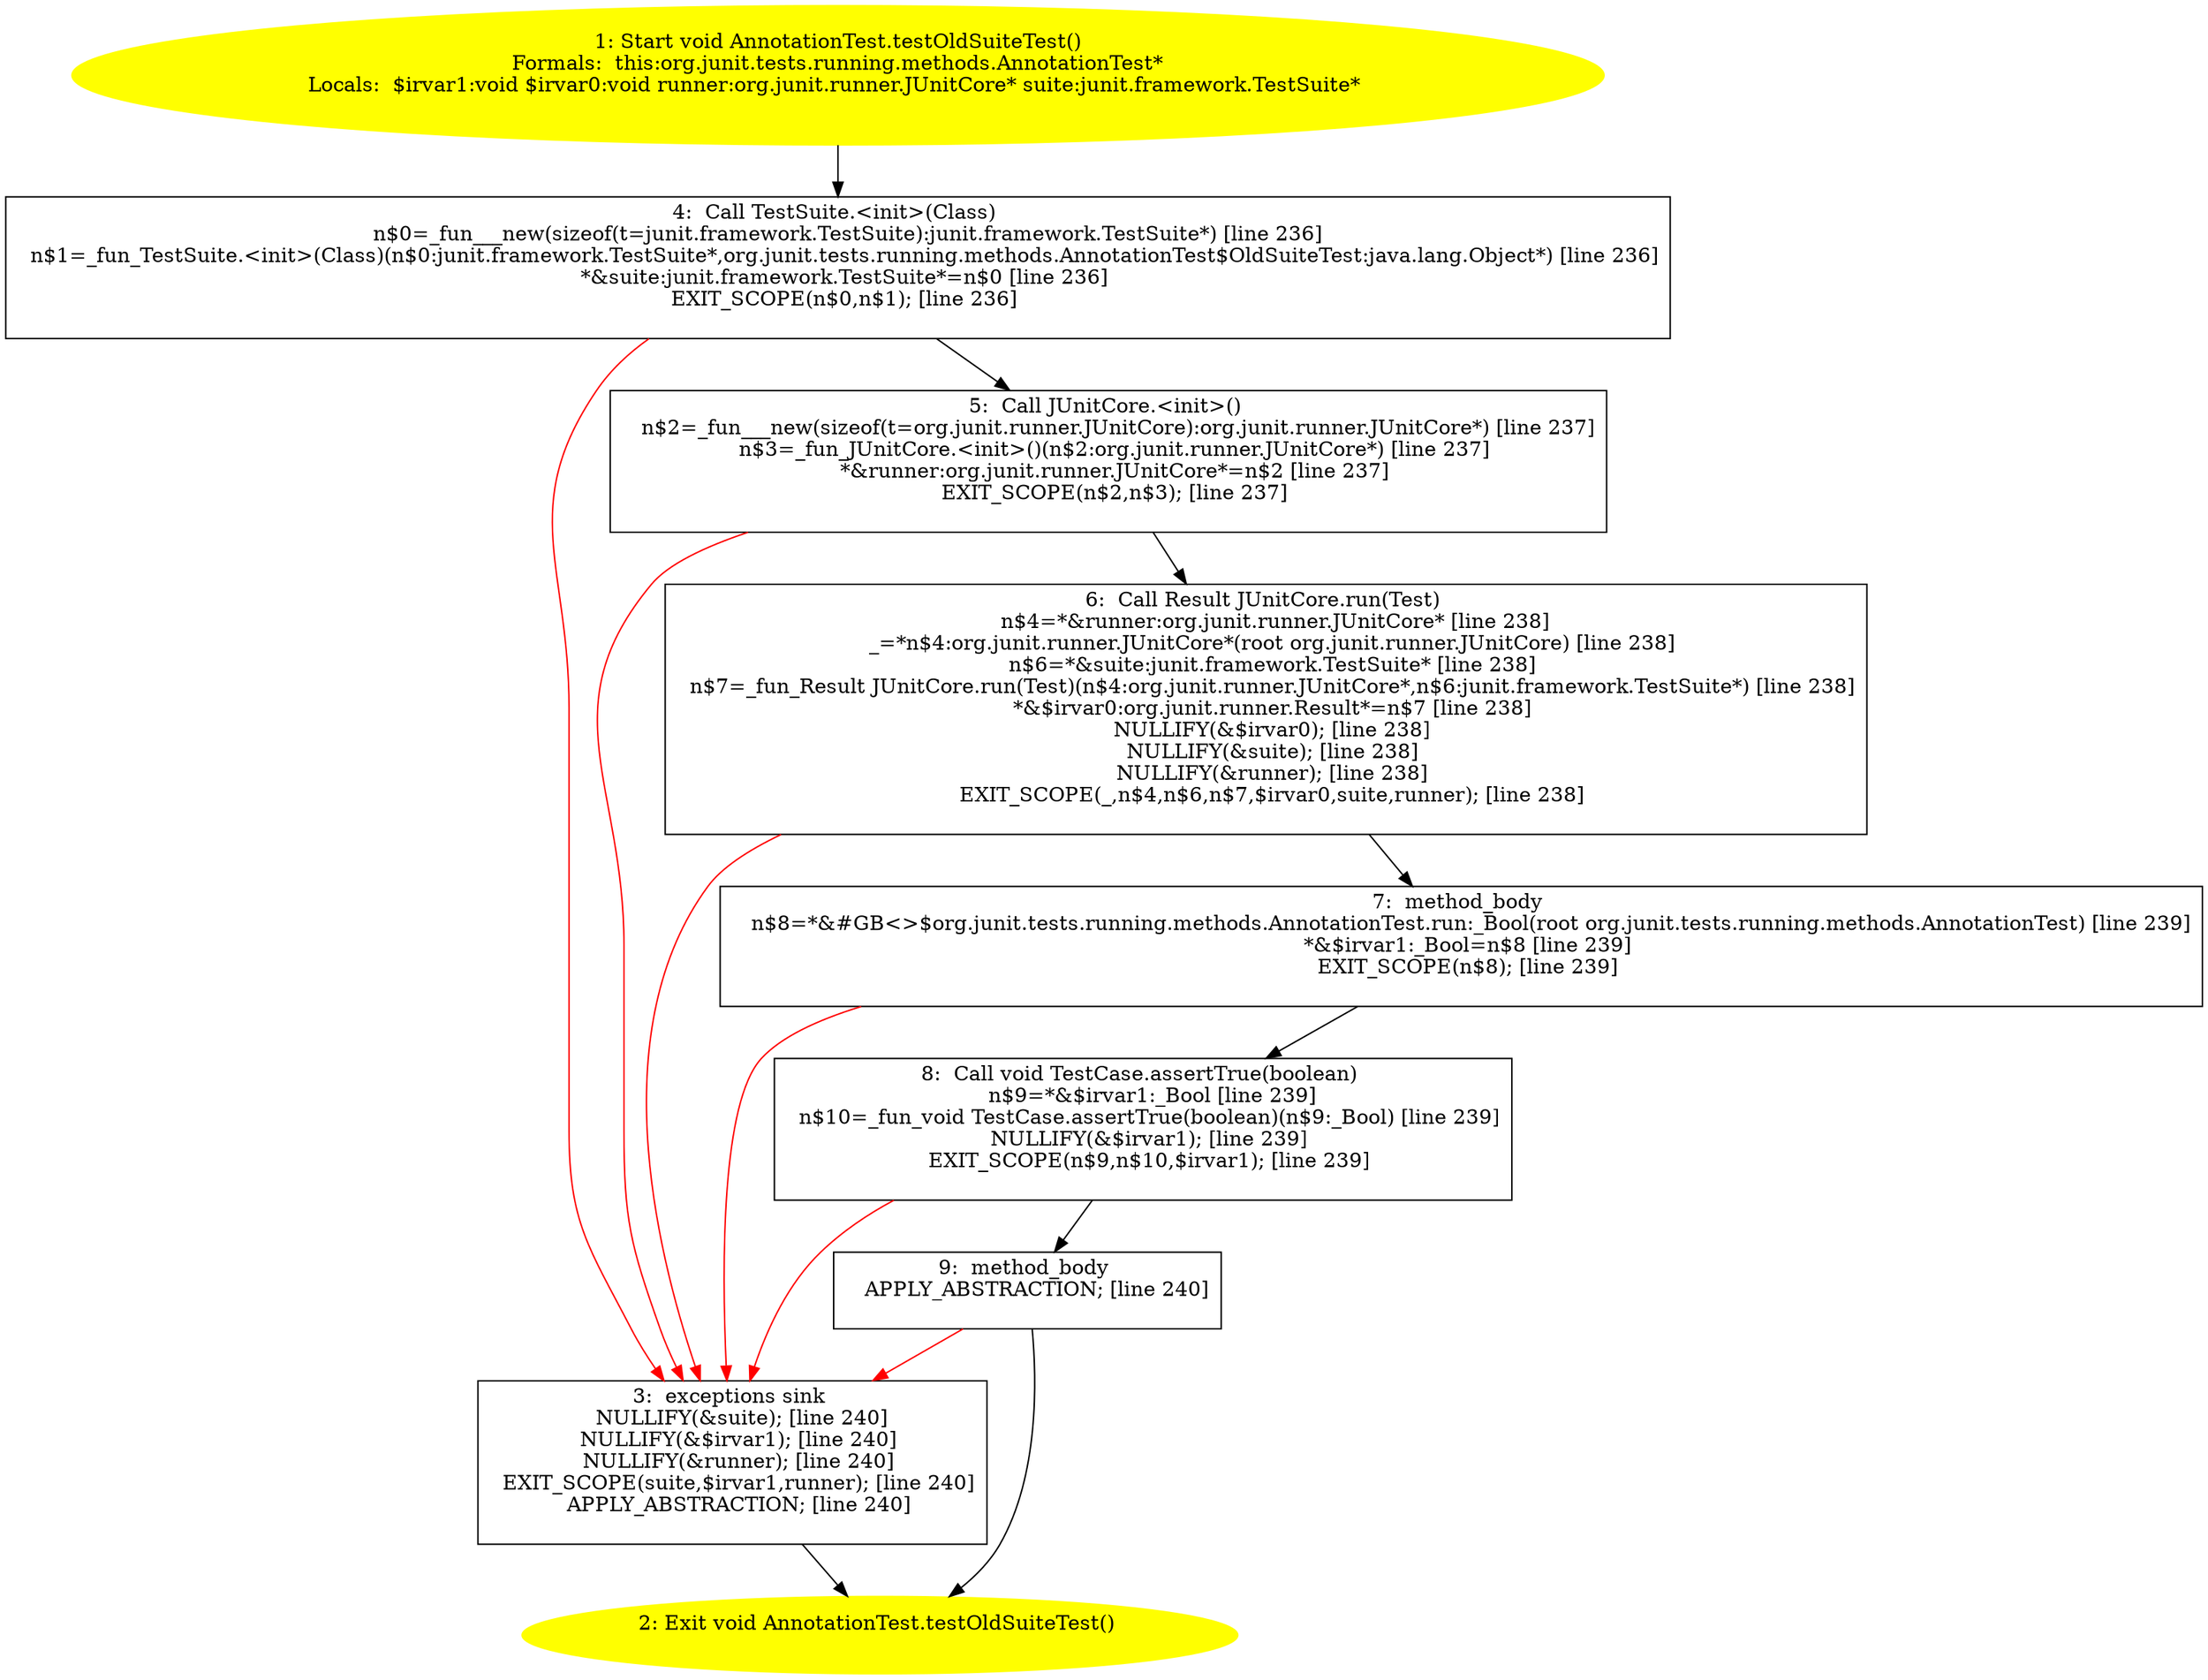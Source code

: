 /* @generated */
digraph cfg {
"org.junit.tests.running.methods.AnnotationTest.testOldSuiteTest():void.ff1ada9f5a59557b33c8bc83904fcf0e_1" [label="1: Start void AnnotationTest.testOldSuiteTest()\nFormals:  this:org.junit.tests.running.methods.AnnotationTest*\nLocals:  $irvar1:void $irvar0:void runner:org.junit.runner.JUnitCore* suite:junit.framework.TestSuite* \n  " color=yellow style=filled]
	

	 "org.junit.tests.running.methods.AnnotationTest.testOldSuiteTest():void.ff1ada9f5a59557b33c8bc83904fcf0e_1" -> "org.junit.tests.running.methods.AnnotationTest.testOldSuiteTest():void.ff1ada9f5a59557b33c8bc83904fcf0e_4" ;
"org.junit.tests.running.methods.AnnotationTest.testOldSuiteTest():void.ff1ada9f5a59557b33c8bc83904fcf0e_2" [label="2: Exit void AnnotationTest.testOldSuiteTest() \n  " color=yellow style=filled]
	

"org.junit.tests.running.methods.AnnotationTest.testOldSuiteTest():void.ff1ada9f5a59557b33c8bc83904fcf0e_3" [label="3:  exceptions sink \n   NULLIFY(&suite); [line 240]\n  NULLIFY(&$irvar1); [line 240]\n  NULLIFY(&runner); [line 240]\n  EXIT_SCOPE(suite,$irvar1,runner); [line 240]\n  APPLY_ABSTRACTION; [line 240]\n " shape="box"]
	

	 "org.junit.tests.running.methods.AnnotationTest.testOldSuiteTest():void.ff1ada9f5a59557b33c8bc83904fcf0e_3" -> "org.junit.tests.running.methods.AnnotationTest.testOldSuiteTest():void.ff1ada9f5a59557b33c8bc83904fcf0e_2" ;
"org.junit.tests.running.methods.AnnotationTest.testOldSuiteTest():void.ff1ada9f5a59557b33c8bc83904fcf0e_4" [label="4:  Call TestSuite.<init>(Class) \n   n$0=_fun___new(sizeof(t=junit.framework.TestSuite):junit.framework.TestSuite*) [line 236]\n  n$1=_fun_TestSuite.<init>(Class)(n$0:junit.framework.TestSuite*,org.junit.tests.running.methods.AnnotationTest$OldSuiteTest:java.lang.Object*) [line 236]\n  *&suite:junit.framework.TestSuite*=n$0 [line 236]\n  EXIT_SCOPE(n$0,n$1); [line 236]\n " shape="box"]
	

	 "org.junit.tests.running.methods.AnnotationTest.testOldSuiteTest():void.ff1ada9f5a59557b33c8bc83904fcf0e_4" -> "org.junit.tests.running.methods.AnnotationTest.testOldSuiteTest():void.ff1ada9f5a59557b33c8bc83904fcf0e_5" ;
	 "org.junit.tests.running.methods.AnnotationTest.testOldSuiteTest():void.ff1ada9f5a59557b33c8bc83904fcf0e_4" -> "org.junit.tests.running.methods.AnnotationTest.testOldSuiteTest():void.ff1ada9f5a59557b33c8bc83904fcf0e_3" [color="red" ];
"org.junit.tests.running.methods.AnnotationTest.testOldSuiteTest():void.ff1ada9f5a59557b33c8bc83904fcf0e_5" [label="5:  Call JUnitCore.<init>() \n   n$2=_fun___new(sizeof(t=org.junit.runner.JUnitCore):org.junit.runner.JUnitCore*) [line 237]\n  n$3=_fun_JUnitCore.<init>()(n$2:org.junit.runner.JUnitCore*) [line 237]\n  *&runner:org.junit.runner.JUnitCore*=n$2 [line 237]\n  EXIT_SCOPE(n$2,n$3); [line 237]\n " shape="box"]
	

	 "org.junit.tests.running.methods.AnnotationTest.testOldSuiteTest():void.ff1ada9f5a59557b33c8bc83904fcf0e_5" -> "org.junit.tests.running.methods.AnnotationTest.testOldSuiteTest():void.ff1ada9f5a59557b33c8bc83904fcf0e_6" ;
	 "org.junit.tests.running.methods.AnnotationTest.testOldSuiteTest():void.ff1ada9f5a59557b33c8bc83904fcf0e_5" -> "org.junit.tests.running.methods.AnnotationTest.testOldSuiteTest():void.ff1ada9f5a59557b33c8bc83904fcf0e_3" [color="red" ];
"org.junit.tests.running.methods.AnnotationTest.testOldSuiteTest():void.ff1ada9f5a59557b33c8bc83904fcf0e_6" [label="6:  Call Result JUnitCore.run(Test) \n   n$4=*&runner:org.junit.runner.JUnitCore* [line 238]\n  _=*n$4:org.junit.runner.JUnitCore*(root org.junit.runner.JUnitCore) [line 238]\n  n$6=*&suite:junit.framework.TestSuite* [line 238]\n  n$7=_fun_Result JUnitCore.run(Test)(n$4:org.junit.runner.JUnitCore*,n$6:junit.framework.TestSuite*) [line 238]\n  *&$irvar0:org.junit.runner.Result*=n$7 [line 238]\n  NULLIFY(&$irvar0); [line 238]\n  NULLIFY(&suite); [line 238]\n  NULLIFY(&runner); [line 238]\n  EXIT_SCOPE(_,n$4,n$6,n$7,$irvar0,suite,runner); [line 238]\n " shape="box"]
	

	 "org.junit.tests.running.methods.AnnotationTest.testOldSuiteTest():void.ff1ada9f5a59557b33c8bc83904fcf0e_6" -> "org.junit.tests.running.methods.AnnotationTest.testOldSuiteTest():void.ff1ada9f5a59557b33c8bc83904fcf0e_7" ;
	 "org.junit.tests.running.methods.AnnotationTest.testOldSuiteTest():void.ff1ada9f5a59557b33c8bc83904fcf0e_6" -> "org.junit.tests.running.methods.AnnotationTest.testOldSuiteTest():void.ff1ada9f5a59557b33c8bc83904fcf0e_3" [color="red" ];
"org.junit.tests.running.methods.AnnotationTest.testOldSuiteTest():void.ff1ada9f5a59557b33c8bc83904fcf0e_7" [label="7:  method_body \n   n$8=*&#GB<>$org.junit.tests.running.methods.AnnotationTest.run:_Bool(root org.junit.tests.running.methods.AnnotationTest) [line 239]\n  *&$irvar1:_Bool=n$8 [line 239]\n  EXIT_SCOPE(n$8); [line 239]\n " shape="box"]
	

	 "org.junit.tests.running.methods.AnnotationTest.testOldSuiteTest():void.ff1ada9f5a59557b33c8bc83904fcf0e_7" -> "org.junit.tests.running.methods.AnnotationTest.testOldSuiteTest():void.ff1ada9f5a59557b33c8bc83904fcf0e_8" ;
	 "org.junit.tests.running.methods.AnnotationTest.testOldSuiteTest():void.ff1ada9f5a59557b33c8bc83904fcf0e_7" -> "org.junit.tests.running.methods.AnnotationTest.testOldSuiteTest():void.ff1ada9f5a59557b33c8bc83904fcf0e_3" [color="red" ];
"org.junit.tests.running.methods.AnnotationTest.testOldSuiteTest():void.ff1ada9f5a59557b33c8bc83904fcf0e_8" [label="8:  Call void TestCase.assertTrue(boolean) \n   n$9=*&$irvar1:_Bool [line 239]\n  n$10=_fun_void TestCase.assertTrue(boolean)(n$9:_Bool) [line 239]\n  NULLIFY(&$irvar1); [line 239]\n  EXIT_SCOPE(n$9,n$10,$irvar1); [line 239]\n " shape="box"]
	

	 "org.junit.tests.running.methods.AnnotationTest.testOldSuiteTest():void.ff1ada9f5a59557b33c8bc83904fcf0e_8" -> "org.junit.tests.running.methods.AnnotationTest.testOldSuiteTest():void.ff1ada9f5a59557b33c8bc83904fcf0e_9" ;
	 "org.junit.tests.running.methods.AnnotationTest.testOldSuiteTest():void.ff1ada9f5a59557b33c8bc83904fcf0e_8" -> "org.junit.tests.running.methods.AnnotationTest.testOldSuiteTest():void.ff1ada9f5a59557b33c8bc83904fcf0e_3" [color="red" ];
"org.junit.tests.running.methods.AnnotationTest.testOldSuiteTest():void.ff1ada9f5a59557b33c8bc83904fcf0e_9" [label="9:  method_body \n   APPLY_ABSTRACTION; [line 240]\n " shape="box"]
	

	 "org.junit.tests.running.methods.AnnotationTest.testOldSuiteTest():void.ff1ada9f5a59557b33c8bc83904fcf0e_9" -> "org.junit.tests.running.methods.AnnotationTest.testOldSuiteTest():void.ff1ada9f5a59557b33c8bc83904fcf0e_2" ;
	 "org.junit.tests.running.methods.AnnotationTest.testOldSuiteTest():void.ff1ada9f5a59557b33c8bc83904fcf0e_9" -> "org.junit.tests.running.methods.AnnotationTest.testOldSuiteTest():void.ff1ada9f5a59557b33c8bc83904fcf0e_3" [color="red" ];
}
